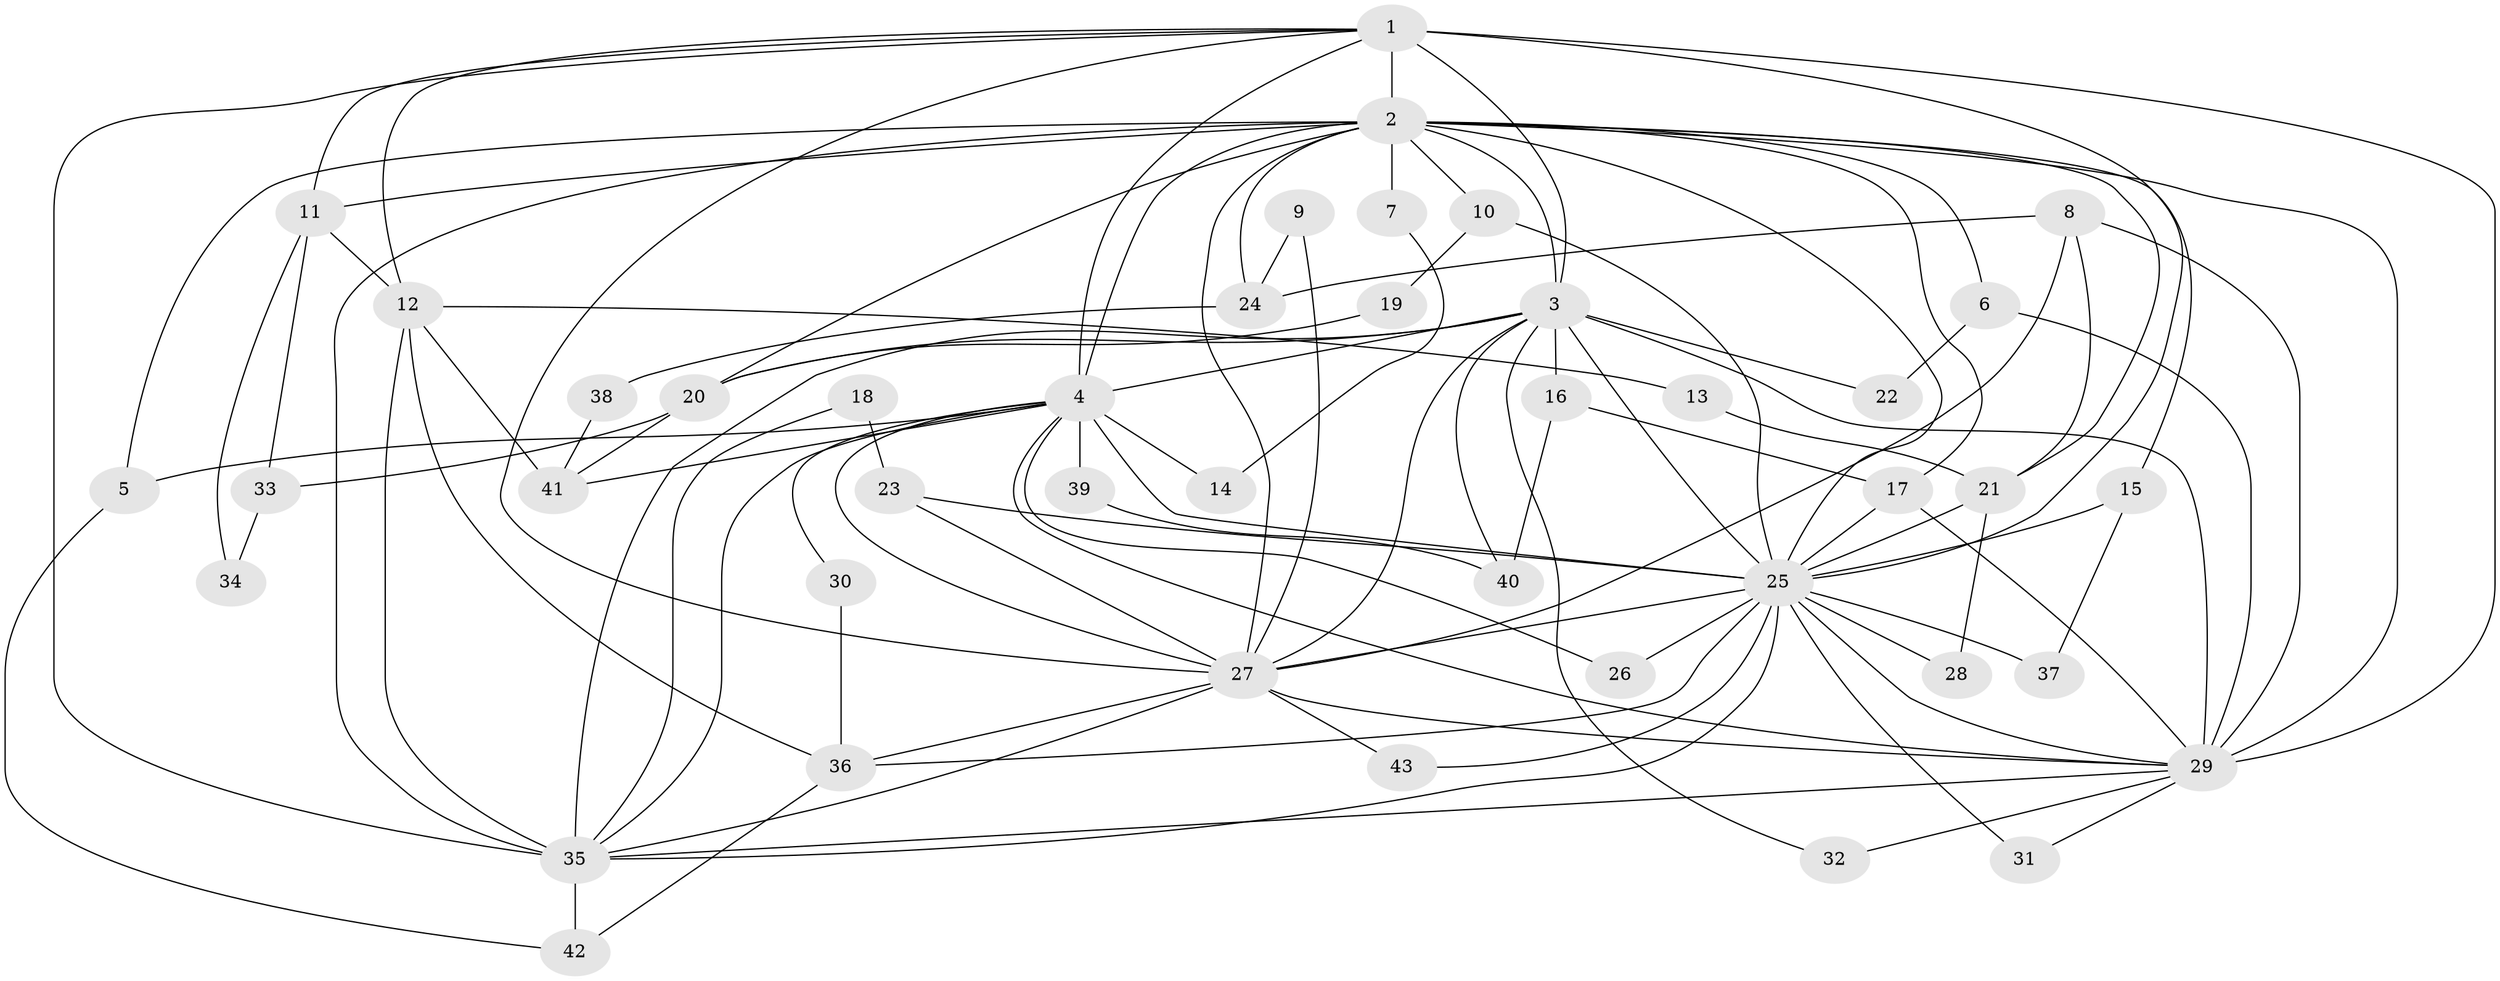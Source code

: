 // original degree distribution, {15: 0.06666666666666667, 11: 0.016666666666666666, 19: 0.016666666666666666, 12: 0.016666666666666666, 14: 0.016666666666666666, 13: 0.016666666666666666, 22: 0.016666666666666666, 3: 0.13333333333333333, 4: 0.08333333333333333, 5: 0.05, 2: 0.5166666666666667, 6: 0.05}
// Generated by graph-tools (version 1.1) at 2025/36/03/04/25 23:36:15]
// undirected, 43 vertices, 103 edges
graph export_dot {
  node [color=gray90,style=filled];
  1;
  2;
  3;
  4;
  5;
  6;
  7;
  8;
  9;
  10;
  11;
  12;
  13;
  14;
  15;
  16;
  17;
  18;
  19;
  20;
  21;
  22;
  23;
  24;
  25;
  26;
  27;
  28;
  29;
  30;
  31;
  32;
  33;
  34;
  35;
  36;
  37;
  38;
  39;
  40;
  41;
  42;
  43;
  1 -- 2 [weight=2.0];
  1 -- 3 [weight=2.0];
  1 -- 4 [weight=1.0];
  1 -- 11 [weight=1.0];
  1 -- 12 [weight=1.0];
  1 -- 25 [weight=1.0];
  1 -- 27 [weight=1.0];
  1 -- 29 [weight=1.0];
  1 -- 35 [weight=1.0];
  2 -- 3 [weight=4.0];
  2 -- 4 [weight=2.0];
  2 -- 5 [weight=1.0];
  2 -- 6 [weight=1.0];
  2 -- 7 [weight=2.0];
  2 -- 10 [weight=1.0];
  2 -- 11 [weight=2.0];
  2 -- 15 [weight=1.0];
  2 -- 17 [weight=1.0];
  2 -- 20 [weight=2.0];
  2 -- 21 [weight=1.0];
  2 -- 24 [weight=2.0];
  2 -- 25 [weight=3.0];
  2 -- 27 [weight=2.0];
  2 -- 29 [weight=2.0];
  2 -- 35 [weight=3.0];
  3 -- 4 [weight=2.0];
  3 -- 16 [weight=1.0];
  3 -- 20 [weight=1.0];
  3 -- 22 [weight=1.0];
  3 -- 25 [weight=2.0];
  3 -- 27 [weight=3.0];
  3 -- 29 [weight=3.0];
  3 -- 32 [weight=1.0];
  3 -- 35 [weight=2.0];
  3 -- 40 [weight=2.0];
  4 -- 5 [weight=1.0];
  4 -- 14 [weight=1.0];
  4 -- 25 [weight=1.0];
  4 -- 26 [weight=1.0];
  4 -- 27 [weight=1.0];
  4 -- 29 [weight=1.0];
  4 -- 30 [weight=1.0];
  4 -- 35 [weight=1.0];
  4 -- 39 [weight=1.0];
  4 -- 41 [weight=1.0];
  5 -- 42 [weight=1.0];
  6 -- 22 [weight=1.0];
  6 -- 29 [weight=1.0];
  7 -- 14 [weight=1.0];
  8 -- 21 [weight=1.0];
  8 -- 24 [weight=1.0];
  8 -- 27 [weight=1.0];
  8 -- 29 [weight=1.0];
  9 -- 24 [weight=1.0];
  9 -- 27 [weight=1.0];
  10 -- 19 [weight=1.0];
  10 -- 25 [weight=1.0];
  11 -- 12 [weight=1.0];
  11 -- 33 [weight=1.0];
  11 -- 34 [weight=1.0];
  12 -- 13 [weight=1.0];
  12 -- 35 [weight=1.0];
  12 -- 36 [weight=1.0];
  12 -- 41 [weight=1.0];
  13 -- 21 [weight=1.0];
  15 -- 25 [weight=1.0];
  15 -- 37 [weight=1.0];
  16 -- 17 [weight=1.0];
  16 -- 40 [weight=1.0];
  17 -- 25 [weight=1.0];
  17 -- 29 [weight=1.0];
  18 -- 23 [weight=1.0];
  18 -- 35 [weight=1.0];
  19 -- 20 [weight=1.0];
  20 -- 33 [weight=1.0];
  20 -- 41 [weight=1.0];
  21 -- 25 [weight=1.0];
  21 -- 28 [weight=1.0];
  23 -- 25 [weight=2.0];
  23 -- 27 [weight=1.0];
  24 -- 38 [weight=1.0];
  25 -- 26 [weight=1.0];
  25 -- 27 [weight=1.0];
  25 -- 28 [weight=1.0];
  25 -- 29 [weight=1.0];
  25 -- 31 [weight=1.0];
  25 -- 35 [weight=1.0];
  25 -- 36 [weight=1.0];
  25 -- 37 [weight=1.0];
  25 -- 43 [weight=1.0];
  27 -- 29 [weight=1.0];
  27 -- 35 [weight=1.0];
  27 -- 36 [weight=1.0];
  27 -- 43 [weight=1.0];
  29 -- 31 [weight=1.0];
  29 -- 32 [weight=1.0];
  29 -- 35 [weight=1.0];
  30 -- 36 [weight=1.0];
  33 -- 34 [weight=1.0];
  35 -- 42 [weight=1.0];
  36 -- 42 [weight=1.0];
  38 -- 41 [weight=1.0];
  39 -- 40 [weight=1.0];
}
